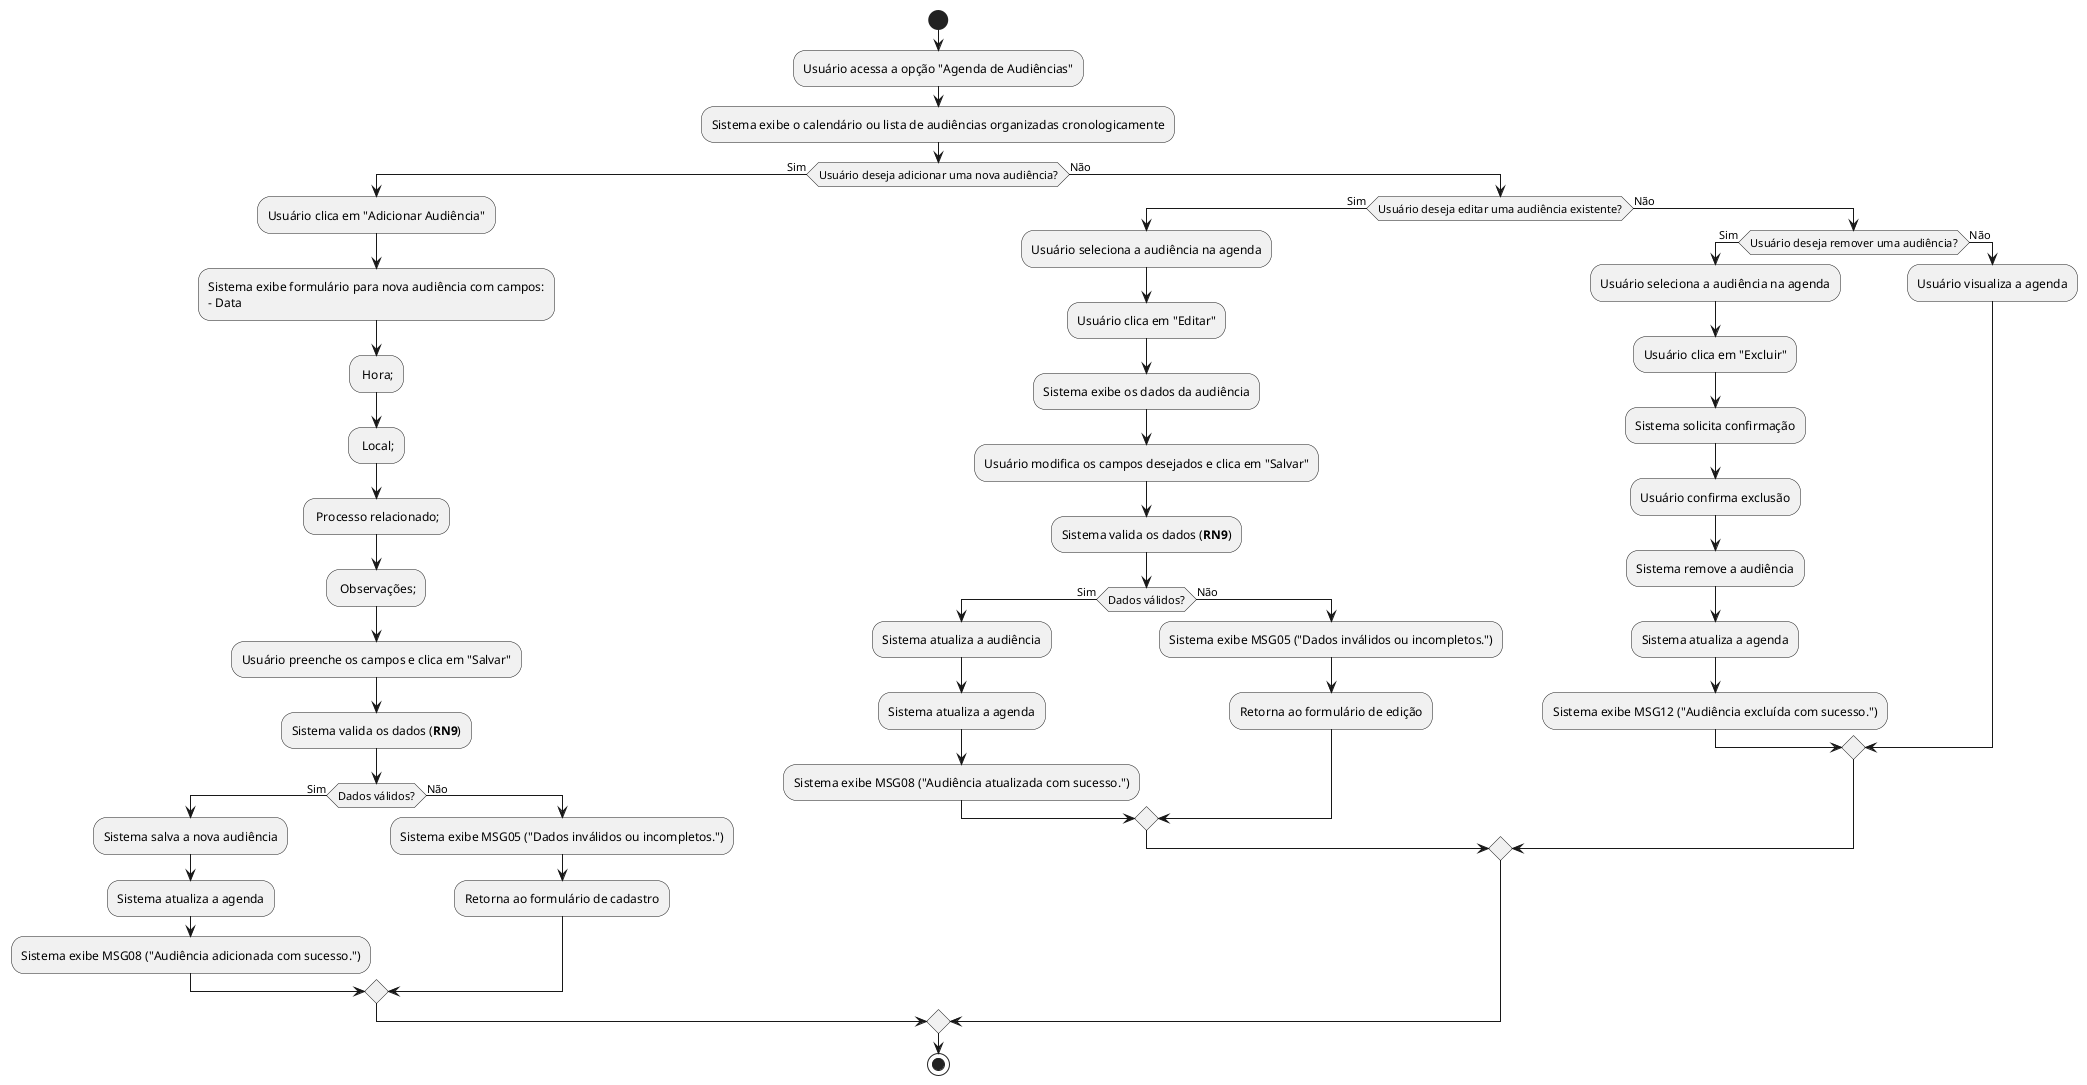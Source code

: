 @startuml
start

:Usuário acessa a opção "Agenda de Audiências";

:Sistema exibe o calendário ou lista de audiências organizadas cronologicamente;

if (Usuário deseja adicionar uma nova audiência?) then (Sim)
    :Usuário clica em "Adicionar Audiência";
    :Sistema exibe formulário para nova audiência com campos:
    - Data;
    - Hora;
    - Local;
    - Processo relacionado;
    - Observações;
    :Usuário preenche os campos e clica em "Salvar";
    :Sistema valida os dados (**RN9**);
    if (Dados válidos?) then (Sim)
        :Sistema salva a nova audiência;
        :Sistema atualiza a agenda;
        :Sistema exibe MSG08 ("Audiência adicionada com sucesso.");
    else (Não)
        :Sistema exibe MSG05 ("Dados inválidos ou incompletos.");
        :Retorna ao formulário de cadastro;
    endif
else (Não)
    if (Usuário deseja editar uma audiência existente?) then (Sim)
        :Usuário seleciona a audiência na agenda;
        :Usuário clica em "Editar";
        :Sistema exibe os dados da audiência;
        :Usuário modifica os campos desejados e clica em "Salvar";
        :Sistema valida os dados (**RN9**);
        if (Dados válidos?) then (Sim)
            :Sistema atualiza a audiência;
            :Sistema atualiza a agenda;
            :Sistema exibe MSG08 ("Audiência atualizada com sucesso.");
        else (Não)
            :Sistema exibe MSG05 ("Dados inválidos ou incompletos.");
            :Retorna ao formulário de edição;
        endif
    else (Não)
        if (Usuário deseja remover uma audiência?) then (Sim)
            :Usuário seleciona a audiência na agenda;
            :Usuário clica em "Excluir";
            :Sistema solicita confirmação;
            :Usuário confirma exclusão;
            :Sistema remove a audiência;
            :Sistema atualiza a agenda;
            :Sistema exibe MSG12 ("Audiência excluída com sucesso.");
        else (Não)
            :Usuário visualiza a agenda;
        endif
    endif
endif

stop
@enduml
